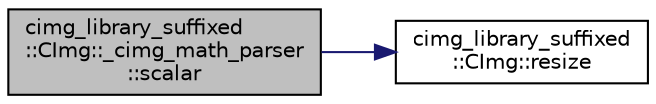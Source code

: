 digraph "cimg_library_suffixed::CImg::_cimg_math_parser::scalar"
{
  edge [fontname="Helvetica",fontsize="10",labelfontname="Helvetica",labelfontsize="10"];
  node [fontname="Helvetica",fontsize="10",shape=record];
  rankdir="LR";
  Node1243 [label="cimg_library_suffixed\l::CImg::_cimg_math_parser\l::scalar",height=0.2,width=0.4,color="black", fillcolor="grey75", style="filled", fontcolor="black"];
  Node1243 -> Node1244 [color="midnightblue",fontsize="10",style="solid",fontname="Helvetica"];
  Node1244 [label="cimg_library_suffixed\l::CImg::resize",height=0.2,width=0.4,color="black", fillcolor="white", style="filled",URL="$structcimg__library__suffixed_1_1_c_img.html#adf42a4d63a14a4199e4703743b217075",tooltip="Resize image to new dimensions. "];
}
